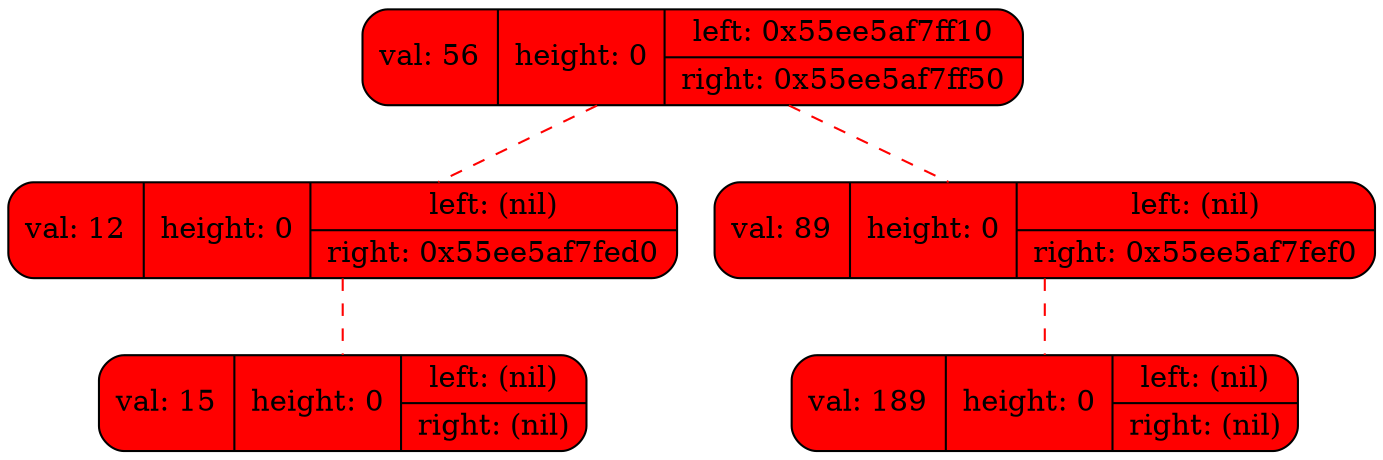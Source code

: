 digraph tree {
	rankdir=HR;
	label0x55ee5af7ff70[shape=record, style="rounded, filled", fillcolor=red, label="{ {val: 56 | height: 0  | {left: 0x55ee5af7ff10 | right: 0x55ee5af7ff50} }}"];
	label0x55ee5af7ff10[shape=record, style="rounded, filled", fillcolor=red, label="{ {val: 12 | height: 0  | {left: (nil) | right: 0x55ee5af7fed0} }}"];
	label0x55ee5af7fed0[shape=record, style="rounded, filled", fillcolor=red, label="{ {val: 15 | height: 0  | {left: (nil) | right: (nil)} }}"];
	label0x55ee5af7ff50[shape=record, style="rounded, filled", fillcolor=red, label="{ {val: 89 | height: 0  | {left: (nil) | right: 0x55ee5af7fef0} }}"];
	label0x55ee5af7fef0[shape=record, style="rounded, filled", fillcolor=red, label="{ {val: 189 | height: 0  | {left: (nil) | right: (nil)} }}"];
	label0x55ee5af7ff70->label0x55ee5af7ff10 [color="red", style="dashed",arrowhead="none"]	label0x55ee5af7ff70->label0x55ee5af7ff50 [color="red", style="dashed",arrowhead="none"]	label0x55ee5af7ff10->label0x55ee5af7fed0 [color="red", style="dashed",arrowhead="none"]	label0x55ee5af7ff50->label0x55ee5af7fef0 [color="red", style="dashed",arrowhead="none"]}